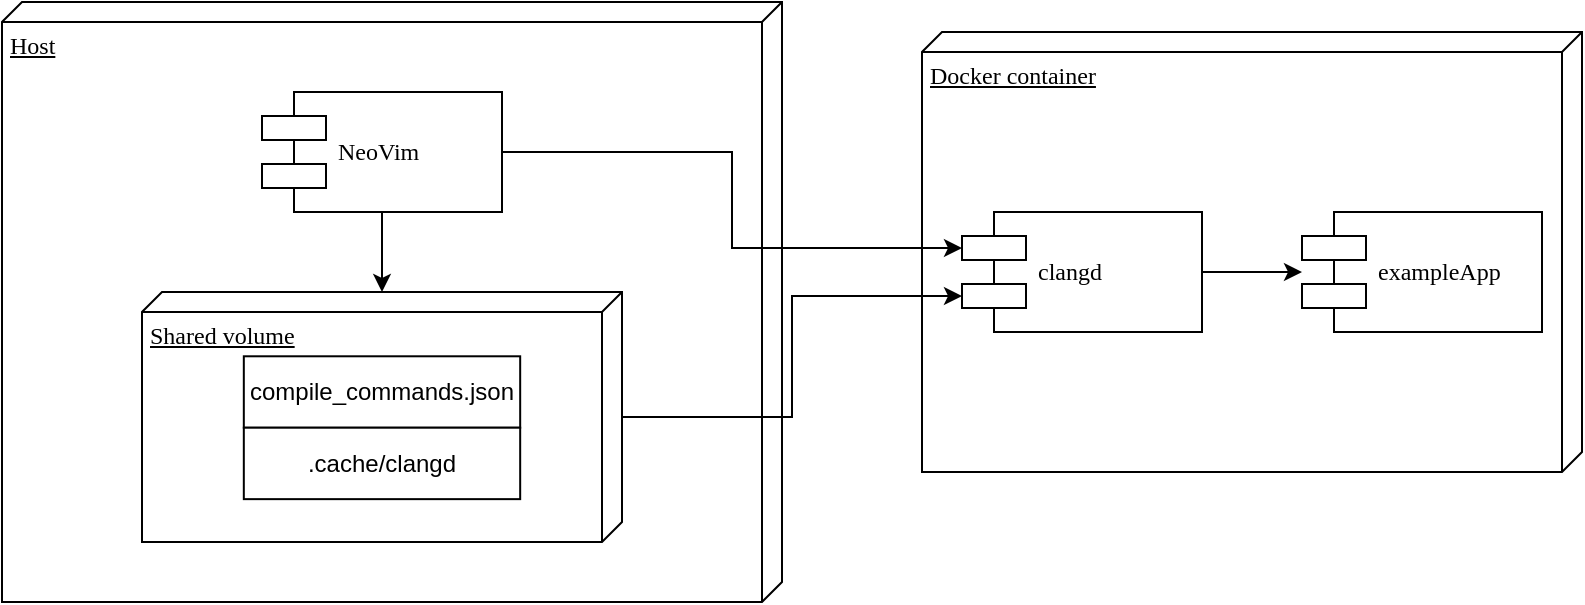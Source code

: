 <mxfile version="23.0.2" type="device">
  <diagram name="Page-1" id="5f0bae14-7c28-e335-631c-24af17079c00">
    <mxGraphModel dx="1196" dy="1413" grid="1" gridSize="10" guides="1" tooltips="1" connect="1" arrows="1" fold="1" page="1" pageScale="1" pageWidth="1100" pageHeight="850" background="none" math="0" shadow="0">
      <root>
        <mxCell id="0" />
        <mxCell id="1" parent="0" />
        <mxCell id="39150e848f15840c-2" value="Docker container" style="verticalAlign=top;align=left;spacingTop=8;spacingLeft=2;spacingRight=12;shape=cube;size=10;direction=south;fontStyle=4;html=1;rounded=0;shadow=0;comic=0;labelBackgroundColor=none;strokeWidth=1;fontFamily=Verdana;fontSize=12" parent="1" vertex="1">
          <mxGeometry x="680" y="100" width="330" height="220" as="geometry" />
        </mxCell>
        <mxCell id="39150e848f15840c-1" value="Host" style="verticalAlign=top;align=left;spacingTop=8;spacingLeft=2;spacingRight=12;shape=cube;size=10;direction=south;fontStyle=4;html=1;rounded=0;shadow=0;comic=0;labelBackgroundColor=none;strokeWidth=1;fontFamily=Verdana;fontSize=12" parent="1" vertex="1">
          <mxGeometry x="220" y="85" width="390" height="300" as="geometry" />
        </mxCell>
        <mxCell id="HXUlWbOgdINmm8BW_Sjy-14" style="edgeStyle=orthogonalEdgeStyle;rounded=0;orthogonalLoop=1;jettySize=auto;html=1;" edge="1" parent="1" source="HXUlWbOgdINmm8BW_Sjy-2" target="HXUlWbOgdINmm8BW_Sjy-6">
          <mxGeometry relative="1" as="geometry" />
        </mxCell>
        <mxCell id="HXUlWbOgdINmm8BW_Sjy-15" style="edgeStyle=orthogonalEdgeStyle;rounded=0;orthogonalLoop=1;jettySize=auto;html=1;entryX=0;entryY=0.3;entryDx=0;entryDy=0;" edge="1" parent="1" source="HXUlWbOgdINmm8BW_Sjy-2" target="39150e848f15840c-7">
          <mxGeometry relative="1" as="geometry" />
        </mxCell>
        <mxCell id="HXUlWbOgdINmm8BW_Sjy-2" value="&lt;div&gt;NeoVim&lt;/div&gt;" style="shape=component;align=left;spacingLeft=36;rounded=0;shadow=0;comic=0;labelBackgroundColor=none;strokeWidth=1;fontFamily=Verdana;fontSize=12;html=1;" vertex="1" parent="1">
          <mxGeometry x="350" y="130" width="120" height="60" as="geometry" />
        </mxCell>
        <mxCell id="HXUlWbOgdINmm8BW_Sjy-10" value="" style="group" vertex="1" connectable="0" parent="1">
          <mxGeometry x="290" y="230" width="240" height="125" as="geometry" />
        </mxCell>
        <mxCell id="HXUlWbOgdINmm8BW_Sjy-6" value="&lt;div&gt;Shared volume&lt;/div&gt;" style="verticalAlign=top;align=left;spacingTop=8;spacingLeft=2;spacingRight=12;shape=cube;size=10;direction=south;fontStyle=4;html=1;rounded=0;shadow=0;comic=0;labelBackgroundColor=none;strokeWidth=1;fontFamily=Verdana;fontSize=12" vertex="1" parent="HXUlWbOgdINmm8BW_Sjy-10">
          <mxGeometry width="240" height="125.0" as="geometry" />
        </mxCell>
        <mxCell id="HXUlWbOgdINmm8BW_Sjy-8" value="&lt;div&gt;compile_commands.json &lt;/div&gt;" style="html=1;whiteSpace=wrap;" vertex="1" parent="HXUlWbOgdINmm8BW_Sjy-10">
          <mxGeometry x="50.909" y="32.143" width="138.182" height="35.714" as="geometry" />
        </mxCell>
        <mxCell id="HXUlWbOgdINmm8BW_Sjy-9" value=".cache/clangd" style="html=1;whiteSpace=wrap;" vertex="1" parent="HXUlWbOgdINmm8BW_Sjy-10">
          <mxGeometry x="50.909" y="67.857" width="138.182" height="35.714" as="geometry" />
        </mxCell>
        <mxCell id="HXUlWbOgdINmm8BW_Sjy-13" style="edgeStyle=orthogonalEdgeStyle;rounded=0;orthogonalLoop=1;jettySize=auto;html=1;entryX=0;entryY=0.7;entryDx=0;entryDy=0;" edge="1" parent="1" source="HXUlWbOgdINmm8BW_Sjy-6" target="39150e848f15840c-7">
          <mxGeometry relative="1" as="geometry" />
        </mxCell>
        <mxCell id="HXUlWbOgdINmm8BW_Sjy-4" value="&lt;div&gt;exampleApp&lt;/div&gt;" style="shape=component;align=left;spacingLeft=36;rounded=0;shadow=0;comic=0;labelBackgroundColor=none;strokeWidth=1;fontFamily=Verdana;fontSize=12;html=1;" vertex="1" parent="1">
          <mxGeometry x="870" y="190" width="120" height="60" as="geometry" />
        </mxCell>
        <mxCell id="39150e848f15840c-7" value="&lt;div&gt;clangd&lt;/div&gt;" style="shape=component;align=left;spacingLeft=36;rounded=0;shadow=0;comic=0;labelBackgroundColor=none;strokeWidth=1;fontFamily=Verdana;fontSize=12;html=1;" parent="1" vertex="1">
          <mxGeometry x="700" y="190" width="120" height="60" as="geometry" />
        </mxCell>
        <mxCell id="HXUlWbOgdINmm8BW_Sjy-5" style="edgeStyle=orthogonalEdgeStyle;rounded=0;orthogonalLoop=1;jettySize=auto;html=1;" edge="1" parent="1" source="39150e848f15840c-7" target="HXUlWbOgdINmm8BW_Sjy-4">
          <mxGeometry relative="1" as="geometry" />
        </mxCell>
      </root>
    </mxGraphModel>
  </diagram>
</mxfile>
